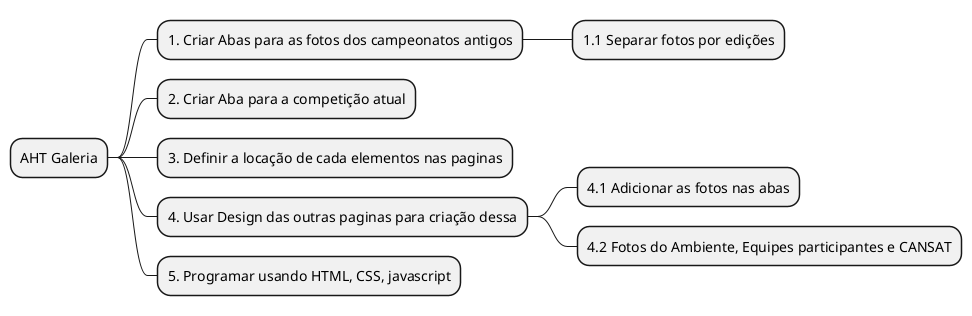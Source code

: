 @startmindmap
* AHT Galeria
** 1. Criar Abas para as fotos dos campeonatos antigos
*** 1.1 Separar fotos por edições
** 2. Criar Aba para a competição atual
** 3. Definir a locação de cada elementos nas paginas
** 4. Usar Design das outras paginas para criação dessa
*** 4.1 Adicionar as fotos nas abas
*** 4.2 Fotos do Ambiente, Equipes participantes e CANSAT
** 5. Programar usando HTML, CSS, javascript
@endmindmap